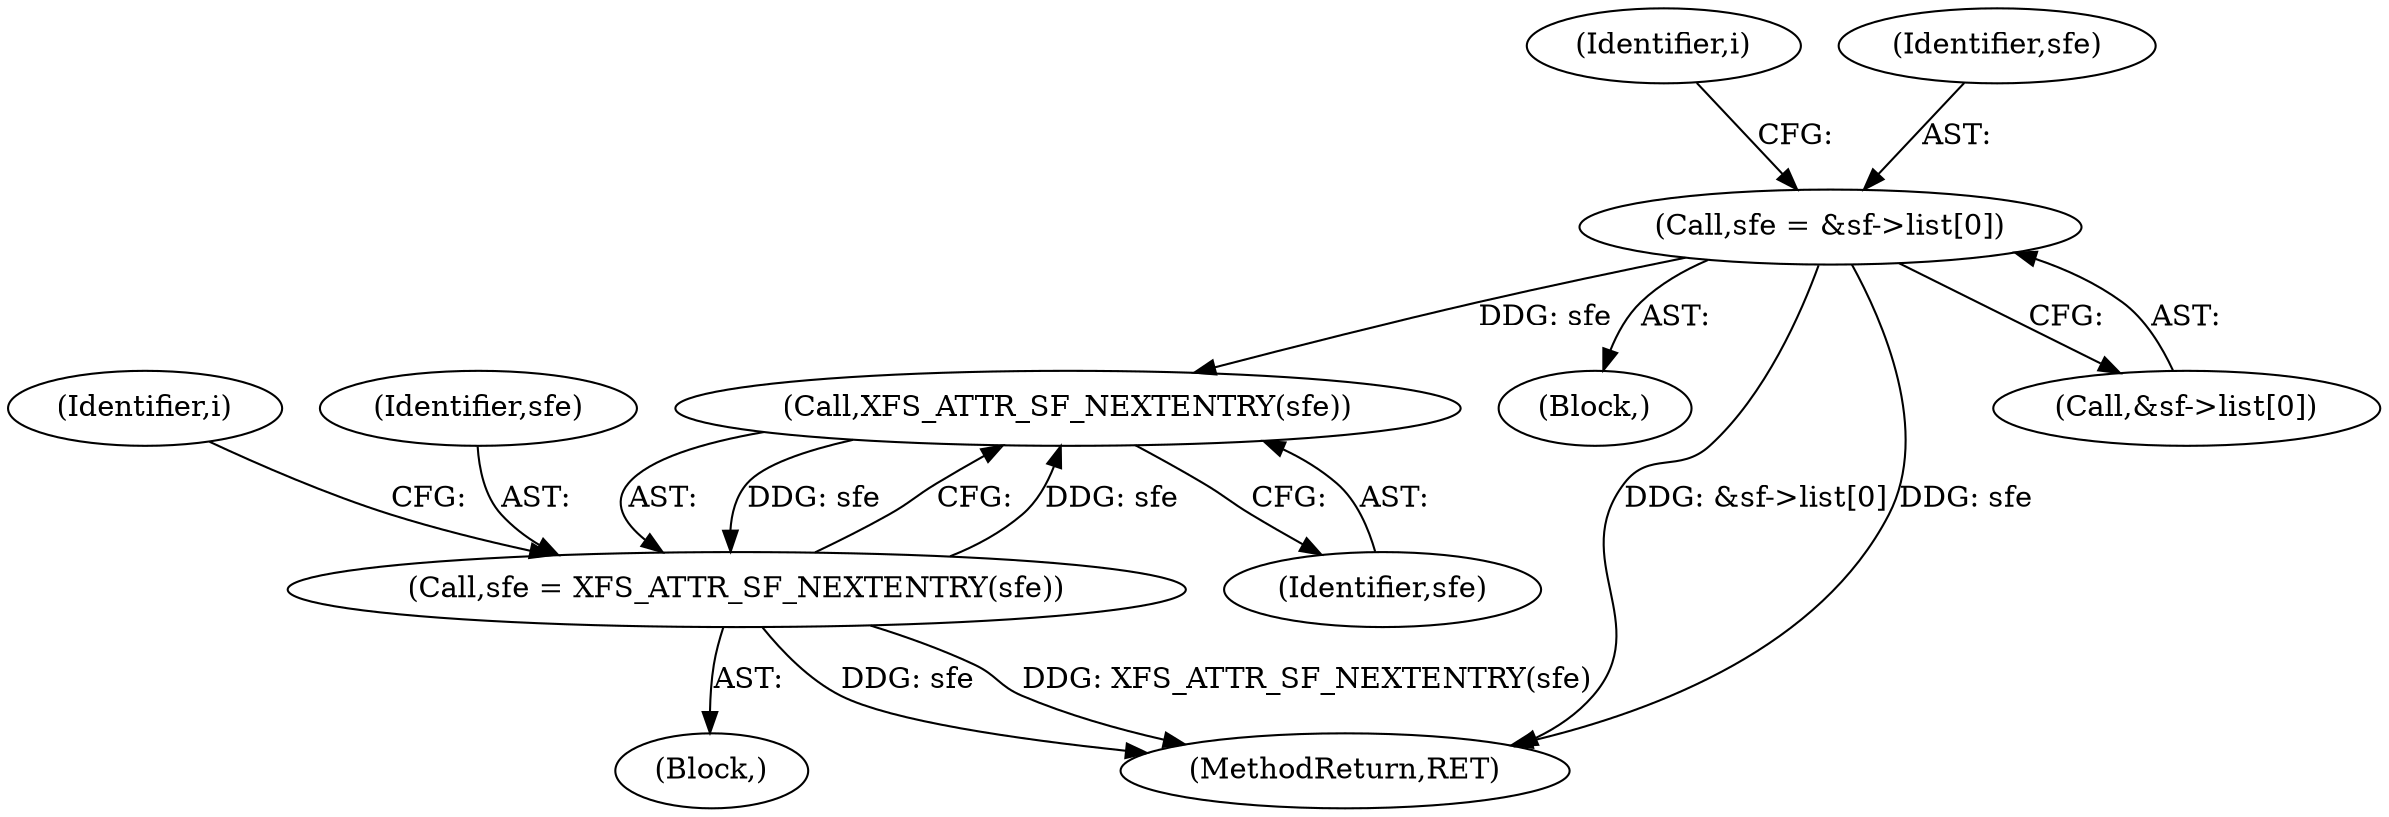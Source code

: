digraph "0_linux_bb3d48dcf86a97dc25fe9fc2c11938e19cb4399a@array" {
"1000307" [label="(Call,sfe = &sf->list[0])"];
"1000408" [label="(Call,XFS_ATTR_SF_NEXTENTRY(sfe))"];
"1000406" [label="(Call,sfe = XFS_ATTR_SF_NEXTENTRY(sfe))"];
"1000317" [label="(Identifier,i)"];
"1000327" [label="(Identifier,i)"];
"1000308" [label="(Identifier,sfe)"];
"1000408" [label="(Call,XFS_ATTR_SF_NEXTENTRY(sfe))"];
"1000406" [label="(Call,sfe = XFS_ATTR_SF_NEXTENTRY(sfe))"];
"1000328" [label="(Block,)"];
"1000409" [label="(Identifier,sfe)"];
"1000110" [label="(Block,)"];
"1000422" [label="(MethodReturn,RET)"];
"1000307" [label="(Call,sfe = &sf->list[0])"];
"1000309" [label="(Call,&sf->list[0])"];
"1000407" [label="(Identifier,sfe)"];
"1000307" -> "1000110"  [label="AST: "];
"1000307" -> "1000309"  [label="CFG: "];
"1000308" -> "1000307"  [label="AST: "];
"1000309" -> "1000307"  [label="AST: "];
"1000317" -> "1000307"  [label="CFG: "];
"1000307" -> "1000422"  [label="DDG: &sf->list[0]"];
"1000307" -> "1000422"  [label="DDG: sfe"];
"1000307" -> "1000408"  [label="DDG: sfe"];
"1000408" -> "1000406"  [label="AST: "];
"1000408" -> "1000409"  [label="CFG: "];
"1000409" -> "1000408"  [label="AST: "];
"1000406" -> "1000408"  [label="CFG: "];
"1000408" -> "1000406"  [label="DDG: sfe"];
"1000406" -> "1000408"  [label="DDG: sfe"];
"1000406" -> "1000328"  [label="AST: "];
"1000407" -> "1000406"  [label="AST: "];
"1000327" -> "1000406"  [label="CFG: "];
"1000406" -> "1000422"  [label="DDG: sfe"];
"1000406" -> "1000422"  [label="DDG: XFS_ATTR_SF_NEXTENTRY(sfe)"];
}
